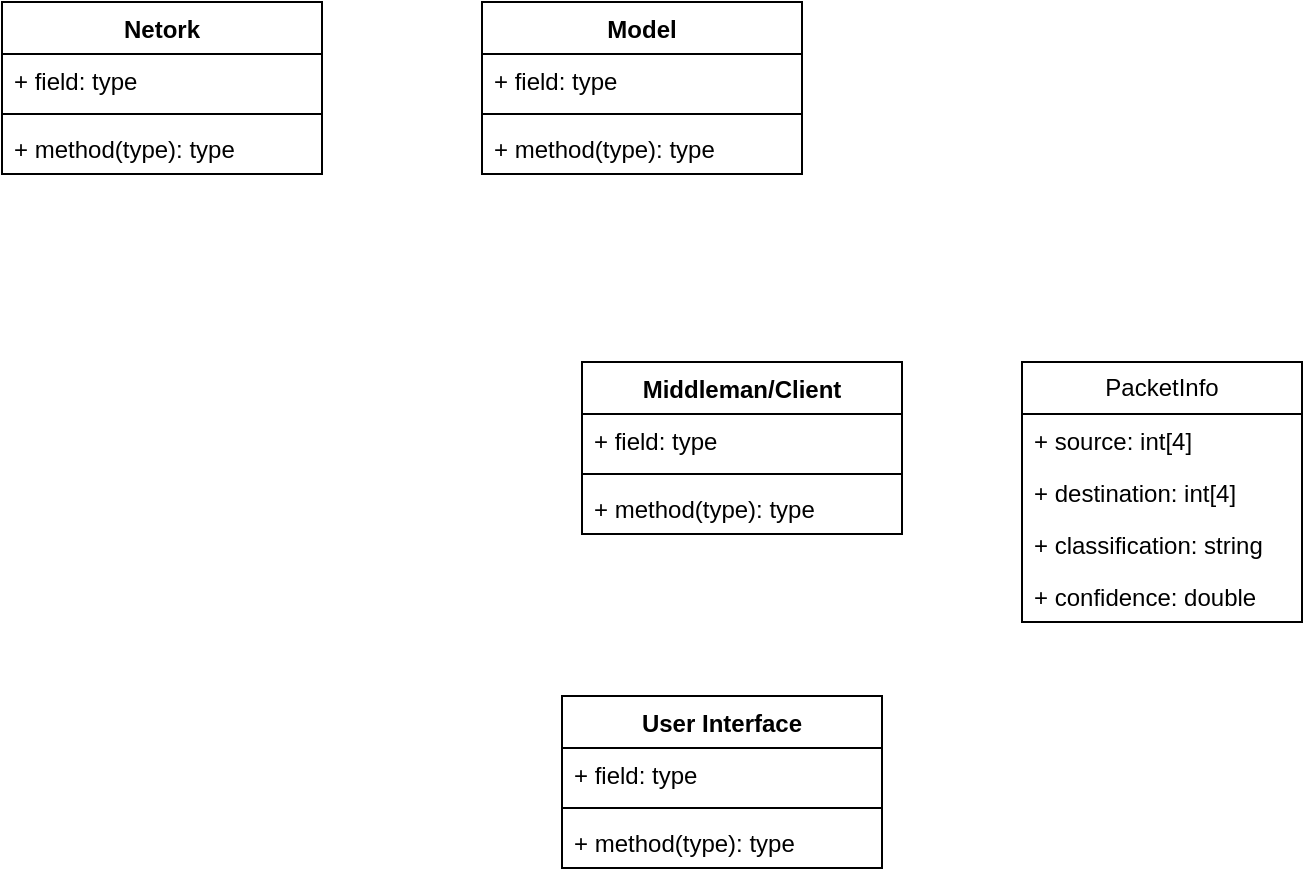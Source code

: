 <mxfile version="22.0.4" type="onedrive" pages="2">
  <diagram name="System" id="B96IWymYet7rmXHCpdSv">
    <mxGraphModel grid="1" page="1" gridSize="10" guides="1" tooltips="1" connect="1" arrows="1" fold="1" pageScale="1" pageWidth="850" pageHeight="1100" math="0" shadow="0">
      <root>
        <mxCell id="0" />
        <mxCell id="1" parent="0" />
        <mxCell id="oSm8jnQSw_sQCWhrB5xk-1" value="User Interface" style="swimlane;fontStyle=1;align=center;verticalAlign=top;childLayout=stackLayout;horizontal=1;startSize=26;horizontalStack=0;resizeParent=1;resizeParentMax=0;resizeLast=0;collapsible=1;marginBottom=0;whiteSpace=wrap;html=1;" vertex="1" parent="1">
          <mxGeometry x="400" y="507" width="160" height="86" as="geometry" />
        </mxCell>
        <mxCell id="oSm8jnQSw_sQCWhrB5xk-2" value="+ field: type" style="text;strokeColor=none;fillColor=none;align=left;verticalAlign=top;spacingLeft=4;spacingRight=4;overflow=hidden;rotatable=0;points=[[0,0.5],[1,0.5]];portConstraint=eastwest;whiteSpace=wrap;html=1;" vertex="1" parent="oSm8jnQSw_sQCWhrB5xk-1">
          <mxGeometry y="26" width="160" height="26" as="geometry" />
        </mxCell>
        <mxCell id="oSm8jnQSw_sQCWhrB5xk-3" value="" style="line;strokeWidth=1;fillColor=none;align=left;verticalAlign=middle;spacingTop=-1;spacingLeft=3;spacingRight=3;rotatable=0;labelPosition=right;points=[];portConstraint=eastwest;strokeColor=inherit;" vertex="1" parent="oSm8jnQSw_sQCWhrB5xk-1">
          <mxGeometry y="52" width="160" height="8" as="geometry" />
        </mxCell>
        <mxCell id="oSm8jnQSw_sQCWhrB5xk-4" value="+ method(type): type" style="text;strokeColor=none;fillColor=none;align=left;verticalAlign=top;spacingLeft=4;spacingRight=4;overflow=hidden;rotatable=0;points=[[0,0.5],[1,0.5]];portConstraint=eastwest;whiteSpace=wrap;html=1;" vertex="1" parent="oSm8jnQSw_sQCWhrB5xk-1">
          <mxGeometry y="60" width="160" height="26" as="geometry" />
        </mxCell>
        <mxCell id="oSm8jnQSw_sQCWhrB5xk-14" value="Middleman/Client" style="swimlane;fontStyle=1;align=center;verticalAlign=top;childLayout=stackLayout;horizontal=1;startSize=26;horizontalStack=0;resizeParent=1;resizeParentMax=0;resizeLast=0;collapsible=1;marginBottom=0;whiteSpace=wrap;html=1;" vertex="1" parent="1">
          <mxGeometry x="410" y="340" width="160" height="86" as="geometry" />
        </mxCell>
        <mxCell id="oSm8jnQSw_sQCWhrB5xk-15" value="+ field: type" style="text;strokeColor=none;fillColor=none;align=left;verticalAlign=top;spacingLeft=4;spacingRight=4;overflow=hidden;rotatable=0;points=[[0,0.5],[1,0.5]];portConstraint=eastwest;whiteSpace=wrap;html=1;" vertex="1" parent="oSm8jnQSw_sQCWhrB5xk-14">
          <mxGeometry y="26" width="160" height="26" as="geometry" />
        </mxCell>
        <mxCell id="oSm8jnQSw_sQCWhrB5xk-16" value="" style="line;strokeWidth=1;fillColor=none;align=left;verticalAlign=middle;spacingTop=-1;spacingLeft=3;spacingRight=3;rotatable=0;labelPosition=right;points=[];portConstraint=eastwest;strokeColor=inherit;" vertex="1" parent="oSm8jnQSw_sQCWhrB5xk-14">
          <mxGeometry y="52" width="160" height="8" as="geometry" />
        </mxCell>
        <mxCell id="oSm8jnQSw_sQCWhrB5xk-17" value="+ method(type): type" style="text;strokeColor=none;fillColor=none;align=left;verticalAlign=top;spacingLeft=4;spacingRight=4;overflow=hidden;rotatable=0;points=[[0,0.5],[1,0.5]];portConstraint=eastwest;whiteSpace=wrap;html=1;" vertex="1" parent="oSm8jnQSw_sQCWhrB5xk-14">
          <mxGeometry y="60" width="160" height="26" as="geometry" />
        </mxCell>
        <mxCell id="oSm8jnQSw_sQCWhrB5xk-18" value="Model" style="swimlane;fontStyle=1;align=center;verticalAlign=top;childLayout=stackLayout;horizontal=1;startSize=26;horizontalStack=0;resizeParent=1;resizeParentMax=0;resizeLast=0;collapsible=1;marginBottom=0;whiteSpace=wrap;html=1;" vertex="1" parent="1">
          <mxGeometry x="360" y="160" width="160" height="86" as="geometry" />
        </mxCell>
        <mxCell id="oSm8jnQSw_sQCWhrB5xk-19" value="+ field: type" style="text;strokeColor=none;fillColor=none;align=left;verticalAlign=top;spacingLeft=4;spacingRight=4;overflow=hidden;rotatable=0;points=[[0,0.5],[1,0.5]];portConstraint=eastwest;whiteSpace=wrap;html=1;" vertex="1" parent="oSm8jnQSw_sQCWhrB5xk-18">
          <mxGeometry y="26" width="160" height="26" as="geometry" />
        </mxCell>
        <mxCell id="oSm8jnQSw_sQCWhrB5xk-20" value="" style="line;strokeWidth=1;fillColor=none;align=left;verticalAlign=middle;spacingTop=-1;spacingLeft=3;spacingRight=3;rotatable=0;labelPosition=right;points=[];portConstraint=eastwest;strokeColor=inherit;" vertex="1" parent="oSm8jnQSw_sQCWhrB5xk-18">
          <mxGeometry y="52" width="160" height="8" as="geometry" />
        </mxCell>
        <mxCell id="oSm8jnQSw_sQCWhrB5xk-21" value="+ method(type): type" style="text;strokeColor=none;fillColor=none;align=left;verticalAlign=top;spacingLeft=4;spacingRight=4;overflow=hidden;rotatable=0;points=[[0,0.5],[1,0.5]];portConstraint=eastwest;whiteSpace=wrap;html=1;" vertex="1" parent="oSm8jnQSw_sQCWhrB5xk-18">
          <mxGeometry y="60" width="160" height="26" as="geometry" />
        </mxCell>
        <mxCell id="8HC1D_jc8ZVAAgjMBhaA-1" value="PacketInfo" style="swimlane;fontStyle=0;childLayout=stackLayout;horizontal=1;startSize=26;fillColor=none;horizontalStack=0;resizeParent=1;resizeParentMax=0;resizeLast=0;collapsible=1;marginBottom=0;whiteSpace=wrap;html=1;" vertex="1" parent="1">
          <mxGeometry x="630" y="340" width="140" height="130" as="geometry" />
        </mxCell>
        <mxCell id="8HC1D_jc8ZVAAgjMBhaA-2" value="+ source: int[4]" style="text;strokeColor=none;fillColor=none;align=left;verticalAlign=top;spacingLeft=4;spacingRight=4;overflow=hidden;rotatable=0;points=[[0,0.5],[1,0.5]];portConstraint=eastwest;whiteSpace=wrap;html=1;" vertex="1" parent="8HC1D_jc8ZVAAgjMBhaA-1">
          <mxGeometry y="26" width="140" height="26" as="geometry" />
        </mxCell>
        <mxCell id="8HC1D_jc8ZVAAgjMBhaA-3" value="+ destination: int[4]" style="text;strokeColor=none;fillColor=none;align=left;verticalAlign=top;spacingLeft=4;spacingRight=4;overflow=hidden;rotatable=0;points=[[0,0.5],[1,0.5]];portConstraint=eastwest;whiteSpace=wrap;html=1;" vertex="1" parent="8HC1D_jc8ZVAAgjMBhaA-1">
          <mxGeometry y="52" width="140" height="26" as="geometry" />
        </mxCell>
        <mxCell id="8HC1D_jc8ZVAAgjMBhaA-4" value="+ classification: string" style="text;strokeColor=none;fillColor=none;align=left;verticalAlign=top;spacingLeft=4;spacingRight=4;overflow=hidden;rotatable=0;points=[[0,0.5],[1,0.5]];portConstraint=eastwest;whiteSpace=wrap;html=1;" vertex="1" parent="8HC1D_jc8ZVAAgjMBhaA-1">
          <mxGeometry y="78" width="140" height="26" as="geometry" />
        </mxCell>
        <mxCell id="8HC1D_jc8ZVAAgjMBhaA-5" value="+ confidence: double" style="text;strokeColor=none;fillColor=none;align=left;verticalAlign=top;spacingLeft=4;spacingRight=4;overflow=hidden;rotatable=0;points=[[0,0.5],[1,0.5]];portConstraint=eastwest;whiteSpace=wrap;html=1;" vertex="1" parent="8HC1D_jc8ZVAAgjMBhaA-1">
          <mxGeometry y="104" width="140" height="26" as="geometry" />
        </mxCell>
        <mxCell id="oSm8jnQSw_sQCWhrB5xk-22" value="Netork" style="swimlane;fontStyle=1;align=center;verticalAlign=top;childLayout=stackLayout;horizontal=1;startSize=26;horizontalStack=0;resizeParent=1;resizeParentMax=0;resizeLast=0;collapsible=1;marginBottom=0;whiteSpace=wrap;html=1;" vertex="1" parent="1">
          <mxGeometry x="120" y="160" width="160" height="86" as="geometry" />
        </mxCell>
        <mxCell id="oSm8jnQSw_sQCWhrB5xk-23" value="+ field: type" style="text;strokeColor=none;fillColor=none;align=left;verticalAlign=top;spacingLeft=4;spacingRight=4;overflow=hidden;rotatable=0;points=[[0,0.5],[1,0.5]];portConstraint=eastwest;whiteSpace=wrap;html=1;" vertex="1" parent="oSm8jnQSw_sQCWhrB5xk-22">
          <mxGeometry y="26" width="160" height="26" as="geometry" />
        </mxCell>
        <mxCell id="oSm8jnQSw_sQCWhrB5xk-24" value="" style="line;strokeWidth=1;fillColor=none;align=left;verticalAlign=middle;spacingTop=-1;spacingLeft=3;spacingRight=3;rotatable=0;labelPosition=right;points=[];portConstraint=eastwest;strokeColor=inherit;" vertex="1" parent="oSm8jnQSw_sQCWhrB5xk-22">
          <mxGeometry y="52" width="160" height="8" as="geometry" />
        </mxCell>
        <mxCell id="oSm8jnQSw_sQCWhrB5xk-25" value="+ method(type): type" style="text;strokeColor=none;fillColor=none;align=left;verticalAlign=top;spacingLeft=4;spacingRight=4;overflow=hidden;rotatable=0;points=[[0,0.5],[1,0.5]];portConstraint=eastwest;whiteSpace=wrap;html=1;" vertex="1" parent="oSm8jnQSw_sQCWhrB5xk-22">
          <mxGeometry y="60" width="160" height="26" as="geometry" />
        </mxCell>
      </root>
    </mxGraphModel>
  </diagram>
  <diagram id="oUP0guzcFYer5xhnl1iO" name="Interaction">
    <mxGraphModel grid="1" page="1" gridSize="10" guides="1" tooltips="1" connect="1" arrows="1" fold="1" pageScale="1" pageWidth="850" pageHeight="1100" math="0" shadow="0">
      <root>
        <mxCell id="0" />
        <mxCell id="1" parent="0" />
        <mxCell id="-rrDJlrSRf7y99KttRee-1" value="" style="shape=umlLifeline;perimeter=lifelinePerimeter;whiteSpace=wrap;html=1;container=1;dropTarget=0;collapsible=0;recursiveResize=0;outlineConnect=0;portConstraint=eastwest;newEdgeStyle={&quot;curved&quot;:0,&quot;rounded&quot;:0};participant=umlActor;" vertex="1" parent="1">
          <mxGeometry x="150" y="200" width="20" height="300" as="geometry" />
        </mxCell>
        <mxCell id="-rrDJlrSRf7y99KttRee-7" value="" style="html=1;points=[[0,0,0,0,5],[0,1,0,0,-5],[1,0,0,0,5],[1,1,0,0,-5]];perimeter=orthogonalPerimeter;outlineConnect=0;targetShapes=umlLifeline;portConstraint=eastwest;newEdgeStyle={&quot;curved&quot;:0,&quot;rounded&quot;:0};" vertex="1" parent="-rrDJlrSRf7y99KttRee-1">
          <mxGeometry x="5" y="100" width="10" height="80" as="geometry" />
        </mxCell>
        <mxCell id="-rrDJlrSRf7y99KttRee-2" value="NetAdmin" style="text;html=1;align=center;verticalAlign=middle;resizable=0;points=[];autosize=1;strokeColor=none;fillColor=none;" vertex="1" parent="1">
          <mxGeometry x="120" y="160" width="80" height="30" as="geometry" />
        </mxCell>
        <mxCell id="-rrDJlrSRf7y99KttRee-3" value=":GUI" style="shape=umlLifeline;perimeter=lifelinePerimeter;whiteSpace=wrap;html=1;container=1;dropTarget=0;collapsible=0;recursiveResize=0;outlineConnect=0;portConstraint=eastwest;newEdgeStyle={&quot;curved&quot;:0,&quot;rounded&quot;:0};" vertex="1" parent="1">
          <mxGeometry x="230" y="190" width="100" height="300" as="geometry" />
        </mxCell>
        <mxCell id="-rrDJlrSRf7y99KttRee-4" value=":Client" style="shape=umlLifeline;perimeter=lifelinePerimeter;whiteSpace=wrap;html=1;container=1;dropTarget=0;collapsible=0;recursiveResize=0;outlineConnect=0;portConstraint=eastwest;newEdgeStyle={&quot;curved&quot;:0,&quot;rounded&quot;:0};" vertex="1" parent="1">
          <mxGeometry x="375" y="190" width="100" height="300" as="geometry" />
        </mxCell>
        <mxCell id="-rrDJlrSRf7y99KttRee-15" value="" style="html=1;points=[[0,0,0,0,5],[0,1,0,0,-5],[1,0,0,0,5],[1,1,0,0,-5]];perimeter=orthogonalPerimeter;outlineConnect=0;targetShapes=umlLifeline;portConstraint=eastwest;newEdgeStyle={&quot;curved&quot;:0,&quot;rounded&quot;:0};" vertex="1" parent="-rrDJlrSRf7y99KttRee-4">
          <mxGeometry x="45" y="90" width="10" height="170" as="geometry" />
        </mxCell>
        <mxCell id="-rrDJlrSRf7y99KttRee-5" value=":Model" style="shape=umlLifeline;perimeter=lifelinePerimeter;whiteSpace=wrap;html=1;container=1;dropTarget=0;collapsible=0;recursiveResize=0;outlineConnect=0;portConstraint=eastwest;newEdgeStyle={&quot;curved&quot;:0,&quot;rounded&quot;:0};" vertex="1" parent="1">
          <mxGeometry x="530" y="190" width="100" height="300" as="geometry" />
        </mxCell>
        <mxCell id="-rrDJlrSRf7y99KttRee-10" value="" style="html=1;points=[[0,0,0,0,5],[0,1,0,0,-5],[1,0,0,0,5],[1,1,0,0,-5]];perimeter=orthogonalPerimeter;outlineConnect=0;targetShapes=umlLifeline;portConstraint=eastwest;newEdgeStyle={&quot;curved&quot;:0,&quot;rounded&quot;:0};" vertex="1" parent="-rrDJlrSRf7y99KttRee-5">
          <mxGeometry x="45" y="80" width="10" height="190" as="geometry" />
        </mxCell>
        <mxCell id="-rrDJlrSRf7y99KttRee-13" value="" style="html=1;points=[[0,0,0,0,5],[0,1,0,0,-5],[1,0,0,0,5],[1,1,0,0,-5]];perimeter=orthogonalPerimeter;outlineConnect=0;targetShapes=umlLifeline;portConstraint=eastwest;newEdgeStyle={&quot;curved&quot;:0,&quot;rounded&quot;:0};" vertex="1" parent="-rrDJlrSRf7y99KttRee-5">
          <mxGeometry x="50" y="110" width="10" height="40" as="geometry" />
        </mxCell>
        <mxCell id="-rrDJlrSRf7y99KttRee-6" value=":Network" style="shape=umlLifeline;perimeter=lifelinePerimeter;whiteSpace=wrap;html=1;container=1;dropTarget=0;collapsible=0;recursiveResize=0;outlineConnect=0;portConstraint=eastwest;newEdgeStyle={&quot;curved&quot;:0,&quot;rounded&quot;:0};" vertex="1" parent="1">
          <mxGeometry x="680" y="190" width="100" height="300" as="geometry" />
        </mxCell>
        <mxCell id="-rrDJlrSRf7y99KttRee-8" value="" style="html=1;points=[[0,0,0,0,5],[0,1,0,0,-5],[1,0,0,0,5],[1,1,0,0,-5]];perimeter=orthogonalPerimeter;outlineConnect=0;targetShapes=umlLifeline;portConstraint=eastwest;newEdgeStyle={&quot;curved&quot;:0,&quot;rounded&quot;:0};" vertex="1" parent="-rrDJlrSRf7y99KttRee-6">
          <mxGeometry x="45" y="40" width="10" height="260" as="geometry" />
        </mxCell>
        <mxCell id="-rrDJlrSRf7y99KttRee-11" value="packet scan" style="html=1;verticalAlign=bottom;endArrow=block;curved=0;rounded=0;" edge="1" parent="1">
          <mxGeometry width="80" relative="1" as="geometry">
            <mxPoint x="590" y="310" as="sourcePoint" />
            <mxPoint x="729.5" y="310" as="targetPoint" />
          </mxGeometry>
        </mxCell>
        <mxCell id="-rrDJlrSRf7y99KttRee-12" value="packet data" style="html=1;verticalAlign=bottom;endArrow=open;dashed=1;endSize=8;curved=0;rounded=0;" edge="1" parent="1" source="-rrDJlrSRf7y99KttRee-8">
          <mxGeometry x="-0.001" relative="1" as="geometry">
            <mxPoint x="710" y="370" as="sourcePoint" />
            <mxPoint x="590" y="330" as="targetPoint" />
            <Array as="points">
              <mxPoint x="690" y="330" />
            </Array>
            <mxPoint as="offset" />
          </mxGeometry>
        </mxCell>
        <mxCell id="-rrDJlrSRf7y99KttRee-16" value="request packets and analysis" style="html=1;verticalAlign=bottom;endArrow=block;curved=0;rounded=0;exitX=1;exitY=0.235;exitDx=0;exitDy=0;exitPerimeter=0;" edge="1" parent="1">
          <mxGeometry width="80" relative="1" as="geometry">
            <mxPoint x="430" y="360.0" as="sourcePoint" />
            <mxPoint x="579.5" y="360.0" as="targetPoint" />
          </mxGeometry>
        </mxCell>
        <mxCell id="-rrDJlrSRf7y99KttRee-17" value="return" style="html=1;verticalAlign=bottom;endArrow=open;dashed=1;endSize=8;curved=0;rounded=0;" edge="1" parent="1">
          <mxGeometry relative="1" as="geometry">
            <mxPoint x="570" y="390" as="sourcePoint" />
            <mxPoint x="490" y="390" as="targetPoint" />
          </mxGeometry>
        </mxCell>
      </root>
    </mxGraphModel>
  </diagram>
</mxfile>
